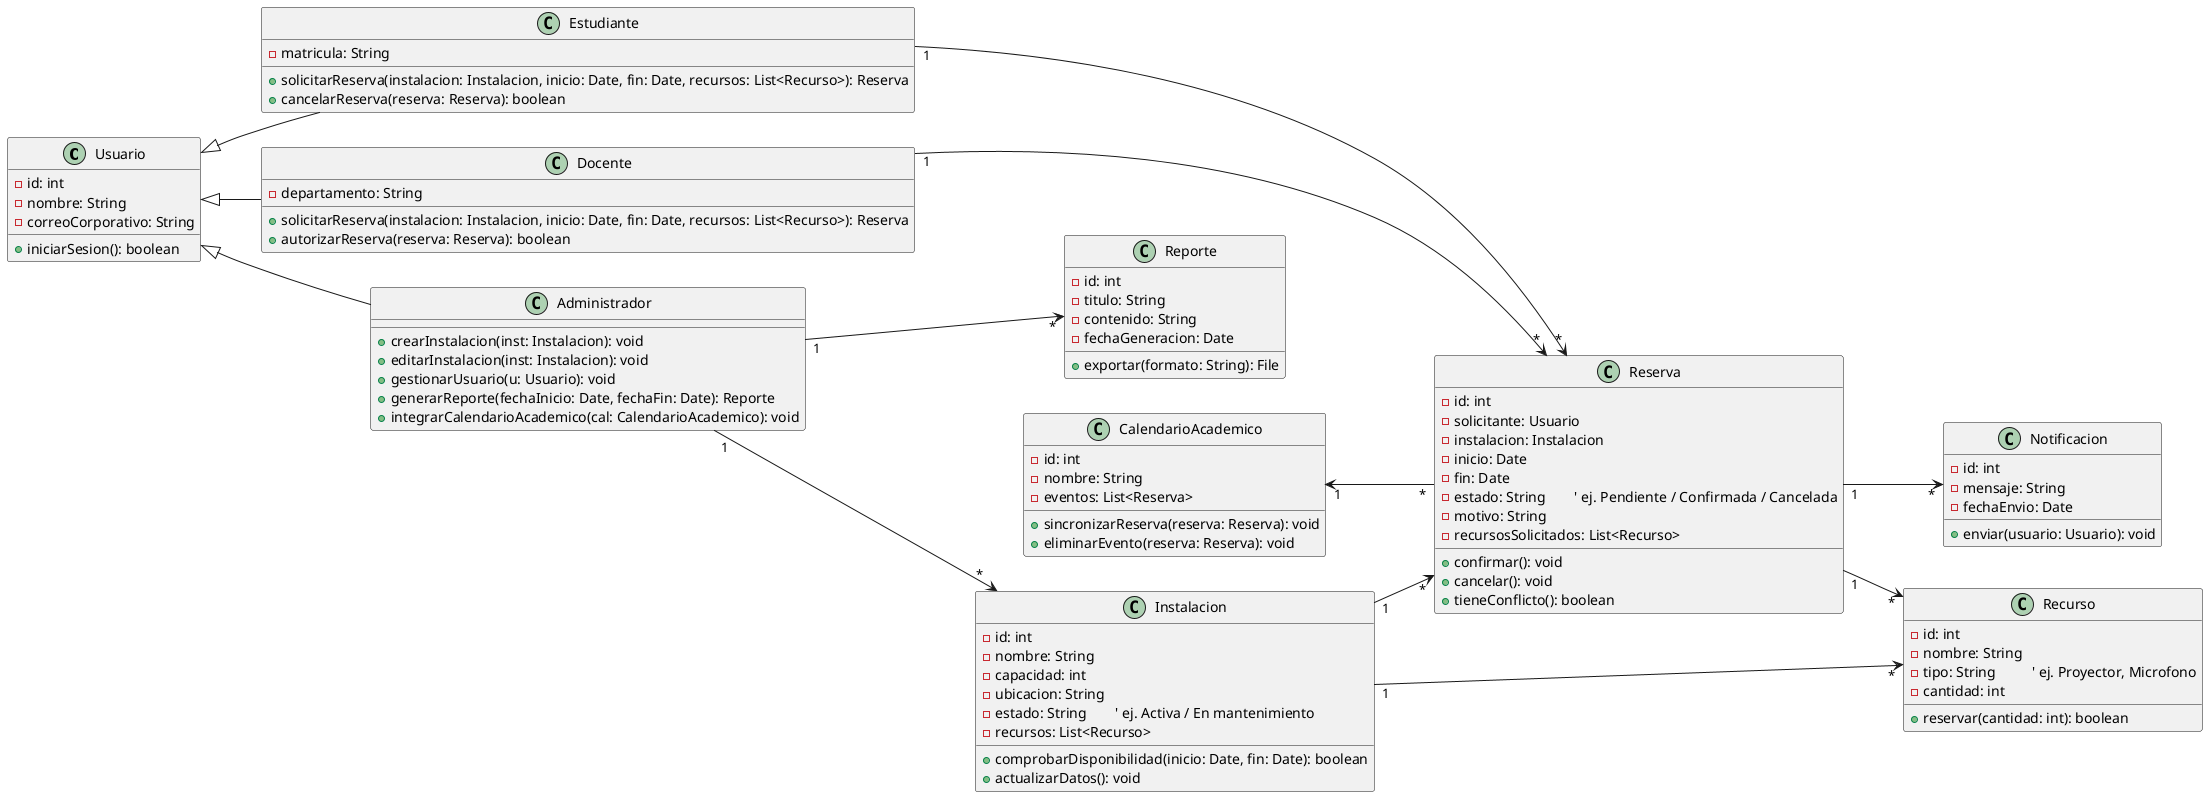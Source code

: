 @startuml clasesSalones
left to right direction


class Usuario {
    - id: int
    - nombre: String
    - correoCorporativo: String
    + iniciarSesion(): boolean
}

class Estudiante {
    - matricula: String
    + solicitarReserva(instalacion: Instalacion, inicio: Date, fin: Date, recursos: List<Recurso>): Reserva
    + cancelarReserva(reserva: Reserva): boolean
}

class Docente {
    - departamento: String
    + solicitarReserva(instalacion: Instalacion, inicio: Date, fin: Date, recursos: List<Recurso>): Reserva
    + autorizarReserva(reserva: Reserva): boolean
}

class Administrador {
    + crearInstalacion(inst: Instalacion): void
    + editarInstalacion(inst: Instalacion): void
    + gestionarUsuario(u: Usuario): void
    + generarReporte(fechaInicio: Date, fechaFin: Date): Reporte
    + integrarCalendarioAcademico(cal: CalendarioAcademico): void
}

class Instalacion {
    - id: int
    - nombre: String
    - capacidad: int
    - ubicacion: String
    - estado: String        ' ej. Activa / En mantenimiento
    - recursos: List<Recurso>
    + comprobarDisponibilidad(inicio: Date, fin: Date): boolean
    + actualizarDatos(): void
}

class Recurso {
    - id: int
    - nombre: String
    - tipo: String          ' ej. Proyector, Microfono
    - cantidad: int
    + reservar(cantidad: int): boolean
}

class Reserva {
    - id: int
    - solicitante: Usuario
    - instalacion: Instalacion
    - inicio: Date
    - fin: Date
    - estado: String        ' ej. Pendiente / Confirmada / Cancelada
    - motivo: String
    - recursosSolicitados: List<Recurso>
    + confirmar(): void
    + cancelar(): void
    + tieneConflicto(): boolean
}

class Notificacion {
    - id: int
    - mensaje: String
    - fechaEnvio: Date
    + enviar(usuario: Usuario): void
}

class CalendarioAcademico {
    - id: int
    - nombre: String
    - eventos: List<Reserva>
    + sincronizarReserva(reserva: Reserva): void
    + eliminarEvento(reserva: Reserva): void
}

class Reporte {
    - id: int
    - titulo: String
    - contenido: String
    - fechaGeneracion: Date
    + exportar(formato: String): File
}

' --- Herencias ---
Usuario <|-- Estudiante
Usuario <|-- Docente
Usuario <|-- Administrador

' --- Asociaciones / multiplicidades ---
Instalacion "1" --> "*" Recurso
Instalacion "1" --> "*" Reserva
Estudiante "1" --> "*" Reserva
Docente "1" --> "*" Reserva
Reserva "1" --> "*" Notificacion
Reserva "1" --> "*" Recurso
CalendarioAcademico "1" <-- "*" Reserva
Administrador "1" --> "*" Instalacion
Administrador "1" --> "*" Reporte

@enduml


